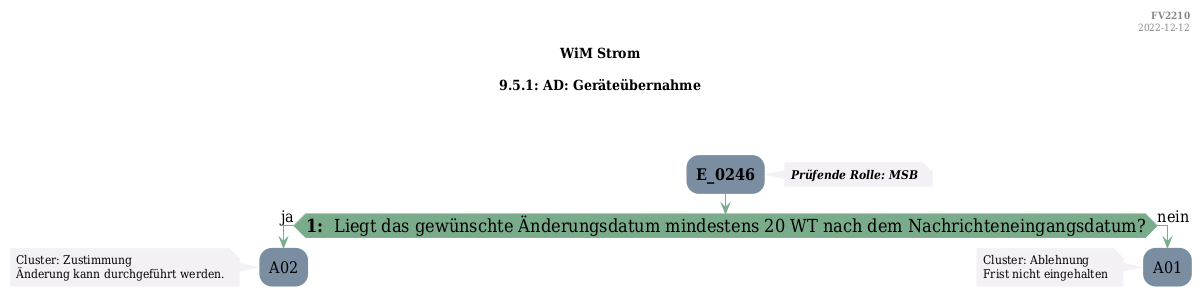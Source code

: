 @startuml
skinparam Shadowing false
skinparam NoteBorderColor #f3f1f6
skinparam NoteBackgroundColor #f3f1f6
skinparam NoteFontSize 12
skinparam ActivityBorderColor none
skinparam ActivityBackgroundColor #7a8da1
skinparam ActivityFontSize 16
skinparam ArrowColor #7aab8a
skinparam ArrowFontSize 16
skinparam ActivityDiamondBackgroundColor #7aab8a
skinparam ActivityDiamondBorderColor #7aab8a
skinparam ActivityDiamondFontSize 18
skinparam defaultFontName DejaVu Serif Condensed
skinparam ActivityEndColor #669580

header
<b>FV2210
2022-12-12
endheader

title
WiM Strom

9.5.1: AD: Geräteübernahme



end title
:<b>E_0246</b>;
note right
<b><i>Prüfende Rolle: MSB
end note

if (<b>1: </b> Liegt das gewünschte Änderungsdatum mindestens 20 WT nach dem Nachrichteneingangsdatum?) then (ja)
    :A02;
    note left
        Cluster: Zustimmung
        Änderung kann durchgeführt werden.
    endnote
    kill;
else (nein)
    :A01;
    note left
        Cluster: Ablehnung
        Frist nicht eingehalten
    endnote
    kill;
endif

@enduml
